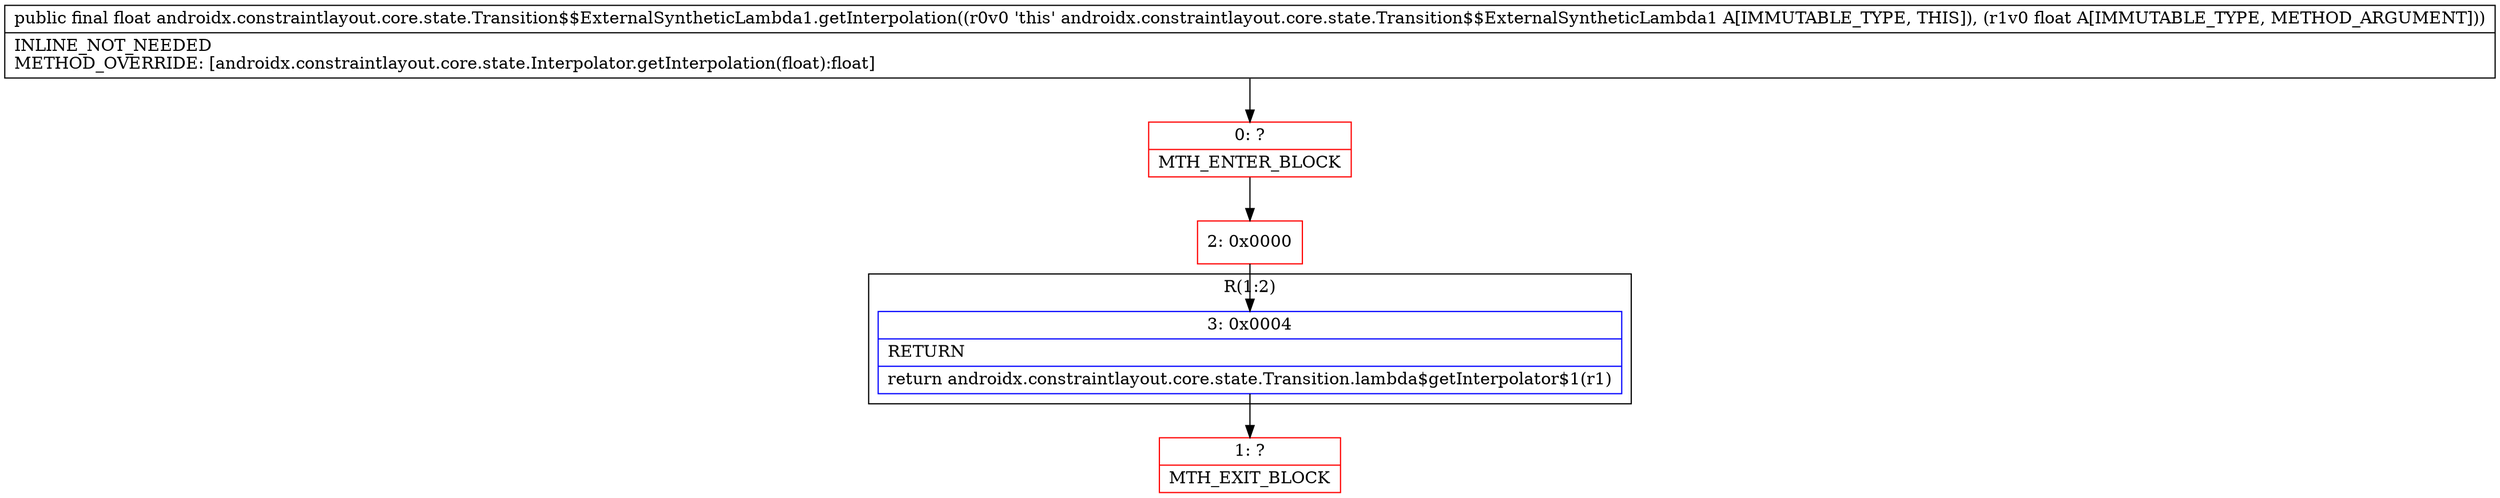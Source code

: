 digraph "CFG forandroidx.constraintlayout.core.state.Transition$$ExternalSyntheticLambda1.getInterpolation(F)F" {
subgraph cluster_Region_437256458 {
label = "R(1:2)";
node [shape=record,color=blue];
Node_3 [shape=record,label="{3\:\ 0x0004|RETURN\l|return androidx.constraintlayout.core.state.Transition.lambda$getInterpolator$1(r1)\l}"];
}
Node_0 [shape=record,color=red,label="{0\:\ ?|MTH_ENTER_BLOCK\l}"];
Node_2 [shape=record,color=red,label="{2\:\ 0x0000}"];
Node_1 [shape=record,color=red,label="{1\:\ ?|MTH_EXIT_BLOCK\l}"];
MethodNode[shape=record,label="{public final float androidx.constraintlayout.core.state.Transition$$ExternalSyntheticLambda1.getInterpolation((r0v0 'this' androidx.constraintlayout.core.state.Transition$$ExternalSyntheticLambda1 A[IMMUTABLE_TYPE, THIS]), (r1v0 float A[IMMUTABLE_TYPE, METHOD_ARGUMENT]))  | INLINE_NOT_NEEDED\lMETHOD_OVERRIDE: [androidx.constraintlayout.core.state.Interpolator.getInterpolation(float):float]\l}"];
MethodNode -> Node_0;Node_3 -> Node_1;
Node_0 -> Node_2;
Node_2 -> Node_3;
}

